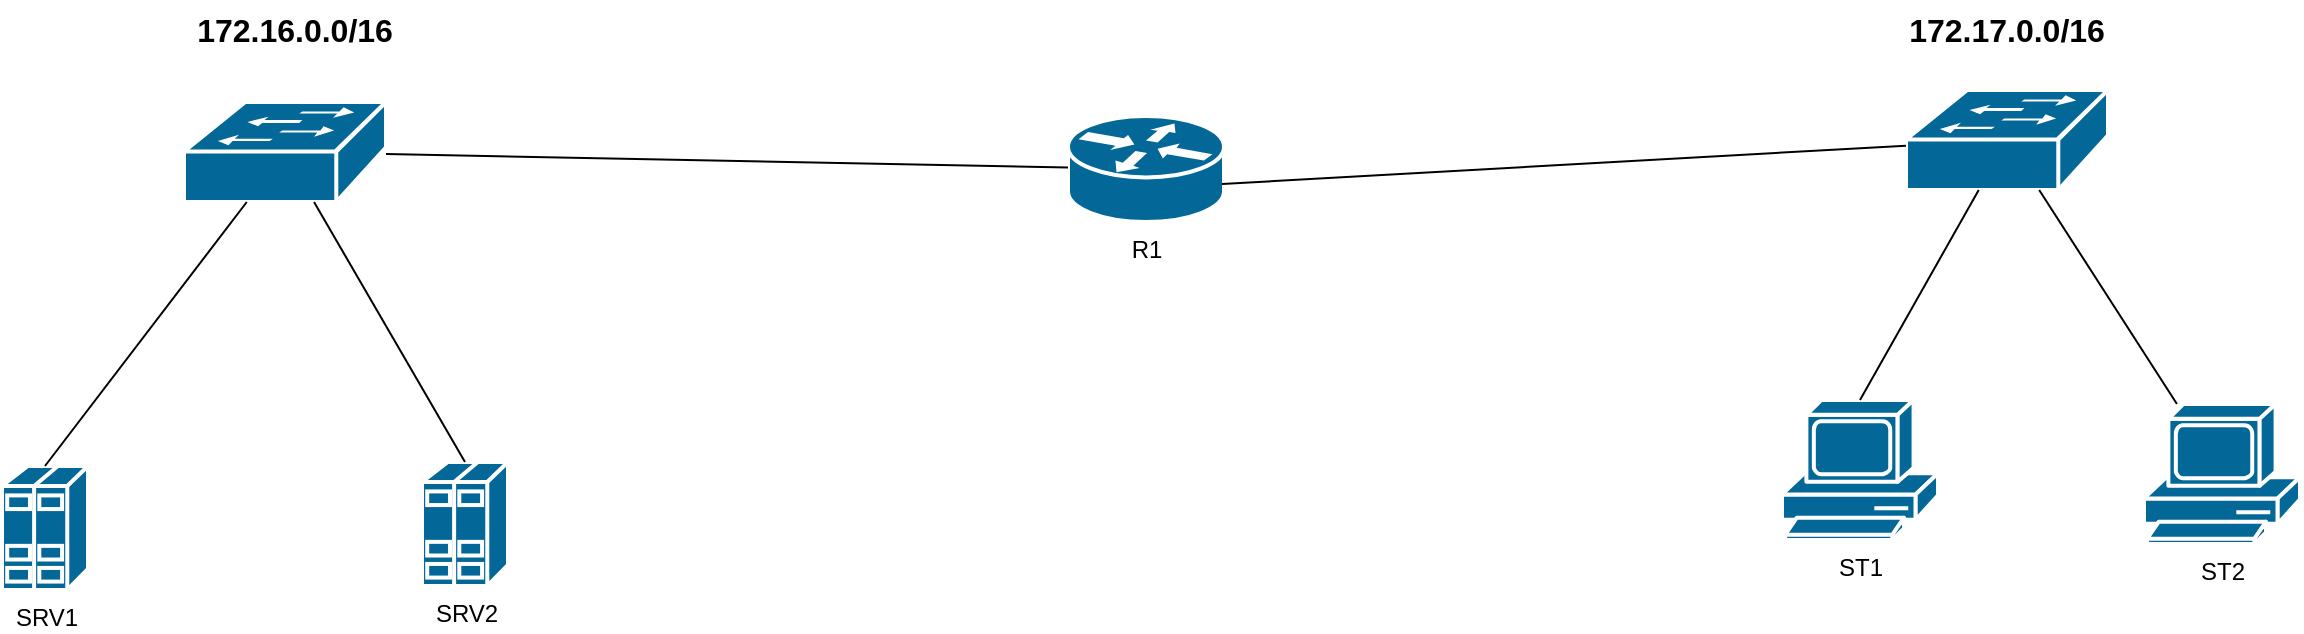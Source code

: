 <mxfile>
    <diagram id="VbQM-KaCMOo_WE9ffO0D" name="Page-1">
        <mxGraphModel dx="1386" dy="779" grid="0" gridSize="10" guides="1" tooltips="1" connect="1" arrows="1" fold="1" page="1" pageScale="1" pageWidth="1654" pageHeight="1169" background="#ffffff" math="0" shadow="0">
            <root>
                <mxCell id="0"/>
                <mxCell id="1" parent="0"/>
                <mxCell id="2" value="" style="shape=mxgraph.cisco.switches.workgroup_switch;sketch=0;html=1;pointerEvents=1;dashed=0;fillColor=#036897;strokeColor=#ffffff;strokeWidth=2;verticalLabelPosition=bottom;verticalAlign=top;align=center;outlineConnect=0;" vertex="1" parent="1">
                    <mxGeometry x="166" y="247" width="101" height="50" as="geometry"/>
                </mxCell>
                <mxCell id="3" value="&lt;font color=&quot;#000000&quot;&gt;SRV1&lt;/font&gt;" style="shape=mxgraph.cisco.servers.standard_host;sketch=0;html=1;pointerEvents=1;dashed=0;fillColor=#036897;strokeColor=#ffffff;strokeWidth=2;verticalLabelPosition=bottom;verticalAlign=top;align=center;outlineConnect=0;" vertex="1" parent="1">
                    <mxGeometry x="75" y="429" width="43" height="62" as="geometry"/>
                </mxCell>
                <mxCell id="4" value="SRV2" style="shape=mxgraph.cisco.servers.standard_host;sketch=0;html=1;pointerEvents=1;dashed=0;fillColor=#036897;strokeColor=#ffffff;strokeWidth=2;verticalLabelPosition=bottom;verticalAlign=top;align=center;outlineConnect=0;fontColor=#000000;" vertex="1" parent="1">
                    <mxGeometry x="285" y="427" width="43" height="62" as="geometry"/>
                </mxCell>
                <mxCell id="5" value="" style="endArrow=none;html=1;strokeColor=#000000;exitX=0.5;exitY=0;exitDx=0;exitDy=0;exitPerimeter=0;" edge="1" parent="1" source="3" target="2">
                    <mxGeometry width="50" height="50" relative="1" as="geometry">
                        <mxPoint x="96" y="364" as="sourcePoint"/>
                        <mxPoint x="146" y="314" as="targetPoint"/>
                    </mxGeometry>
                </mxCell>
                <mxCell id="6" value="" style="endArrow=none;html=1;strokeColor=#000000;exitX=0.5;exitY=0;exitDx=0;exitDy=0;exitPerimeter=0;" edge="1" parent="1" source="4" target="2">
                    <mxGeometry width="50" height="50" relative="1" as="geometry">
                        <mxPoint x="212" y="422" as="sourcePoint"/>
                        <mxPoint x="262" y="372" as="targetPoint"/>
                    </mxGeometry>
                </mxCell>
                <mxCell id="7" value="172.16.0.0/16" style="text;html=1;strokeColor=none;fillColor=none;align=center;verticalAlign=middle;whiteSpace=wrap;rounded=0;fontColor=#000000;fontStyle=1;fontSize=16;" vertex="1" parent="1">
                    <mxGeometry x="166" y="196" width="111" height="30" as="geometry"/>
                </mxCell>
                <mxCell id="8" value="" style="shape=mxgraph.cisco.switches.workgroup_switch;sketch=0;html=1;pointerEvents=1;dashed=0;fillColor=#036897;strokeColor=#ffffff;strokeWidth=2;verticalLabelPosition=bottom;verticalAlign=top;align=center;outlineConnect=0;fontSize=16;fontColor=#000000;" vertex="1" parent="1">
                    <mxGeometry x="1027" y="241" width="101" height="50" as="geometry"/>
                </mxCell>
                <mxCell id="9" value="ST1" style="shape=mxgraph.cisco.computers_and_peripherals.pc;sketch=0;html=1;pointerEvents=1;dashed=0;fillColor=#036897;strokeColor=#ffffff;strokeWidth=2;verticalLabelPosition=bottom;verticalAlign=top;align=center;outlineConnect=0;fontSize=12;fontColor=#000000;" vertex="1" parent="1">
                    <mxGeometry x="965" y="396" width="78" height="70" as="geometry"/>
                </mxCell>
                <mxCell id="10" value="ST2" style="shape=mxgraph.cisco.computers_and_peripherals.pc;sketch=0;html=1;pointerEvents=1;dashed=0;fillColor=#036897;strokeColor=#ffffff;strokeWidth=2;verticalLabelPosition=bottom;verticalAlign=top;align=center;outlineConnect=0;fontSize=12;fontColor=#000000;" vertex="1" parent="1">
                    <mxGeometry x="1146" y="398" width="78" height="70" as="geometry"/>
                </mxCell>
                <mxCell id="11" value="" style="endArrow=none;html=1;strokeColor=#000000;fontSize=16;fontColor=#000000;exitX=0.5;exitY=0;exitDx=0;exitDy=0;exitPerimeter=0;" edge="1" parent="1" source="9" target="8">
                    <mxGeometry width="50" height="50" relative="1" as="geometry">
                        <mxPoint x="846" y="377" as="sourcePoint"/>
                        <mxPoint x="896" y="327" as="targetPoint"/>
                    </mxGeometry>
                </mxCell>
                <mxCell id="12" value="" style="endArrow=none;html=1;strokeColor=#000000;fontSize=16;fontColor=#000000;" edge="1" parent="1" source="10" target="8">
                    <mxGeometry width="50" height="50" relative="1" as="geometry">
                        <mxPoint x="861" y="403" as="sourcePoint"/>
                        <mxPoint x="911" y="353" as="targetPoint"/>
                    </mxGeometry>
                </mxCell>
                <mxCell id="13" value="172.17.0.0/16" style="text;html=1;strokeColor=none;fillColor=none;align=center;verticalAlign=middle;whiteSpace=wrap;rounded=0;fontColor=#000000;fontStyle=1;fontSize=16;" vertex="1" parent="1">
                    <mxGeometry x="1022" y="196" width="111" height="30" as="geometry"/>
                </mxCell>
                <mxCell id="14" value="R1" style="shape=mxgraph.cisco.routers.router;sketch=0;html=1;pointerEvents=1;dashed=0;fillColor=#036897;strokeColor=#ffffff;strokeWidth=2;verticalLabelPosition=bottom;verticalAlign=top;align=center;outlineConnect=0;fontSize=12;fontColor=#000000;" vertex="1" parent="1">
                    <mxGeometry x="608" y="254" width="78" height="53" as="geometry"/>
                </mxCell>
                <mxCell id="15" value="" style="endArrow=none;html=1;strokeColor=#000000;fontSize=12;fontColor=#000000;" edge="1" parent="1" source="2" target="14">
                    <mxGeometry width="50" height="50" relative="1" as="geometry">
                        <mxPoint x="416" y="279" as="sourcePoint"/>
                        <mxPoint x="466" y="229" as="targetPoint"/>
                    </mxGeometry>
                </mxCell>
                <mxCell id="16" value="" style="endArrow=none;html=1;strokeColor=#000000;fontSize=12;fontColor=#000000;exitX=0.987;exitY=0.642;exitDx=0;exitDy=0;exitPerimeter=0;" edge="1" parent="1" source="14" target="8">
                    <mxGeometry width="50" height="50" relative="1" as="geometry">
                        <mxPoint x="739" y="424" as="sourcePoint"/>
                        <mxPoint x="789" y="374" as="targetPoint"/>
                    </mxGeometry>
                </mxCell>
            </root>
        </mxGraphModel>
    </diagram>
</mxfile>